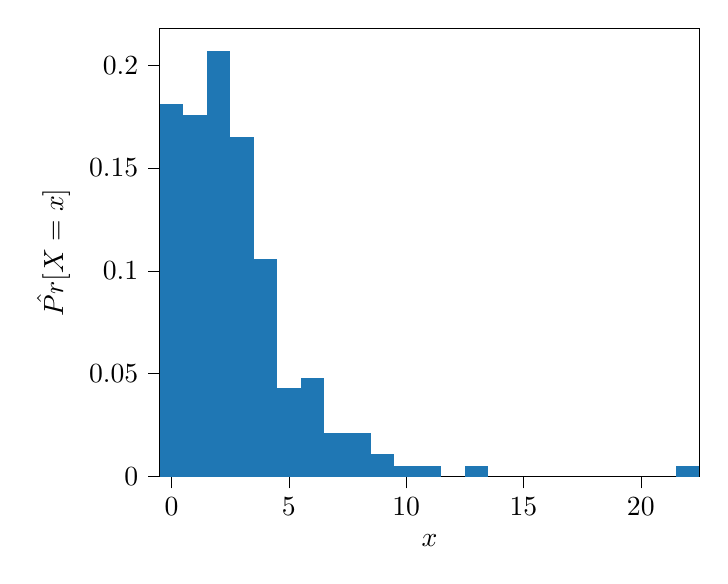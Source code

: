 % This file was created with tikzplotlib v0.10.1.
\begin{tikzpicture}

\definecolor{darkgray176}{RGB}{176,176,176}
\definecolor{steelblue31119180}{RGB}{31,119,180}

\begin{axis}[
tick align=outside,
tick pos=left,
x grid style={darkgray176},
xlabel={\(\displaystyle x\)},
xmin=-0.5, xmax=22.5,
xtick style={color=black},
y grid style={darkgray176},
ylabel={\(\displaystyle \hat{Pr}[X=x]\)},
ymin=0, ymax=0.218,
ytick style={color=black},
yticklabel style={/pgf/number format/fixed}
]
\draw[draw=none,fill=steelblue31119180] (axis cs:-0.5,0) rectangle (axis cs:0.5,0.181);
\draw[draw=none,fill=steelblue31119180] (axis cs:0.5,0) rectangle (axis cs:1.5,0.176);
\draw[draw=none,fill=steelblue31119180] (axis cs:1.5,0) rectangle (axis cs:2.5,0.207);
\draw[draw=none,fill=steelblue31119180] (axis cs:2.5,0) rectangle (axis cs:3.5,0.165);
\draw[draw=none,fill=steelblue31119180] (axis cs:3.5,0) rectangle (axis cs:4.5,0.106);
\draw[draw=none,fill=steelblue31119180] (axis cs:4.5,0) rectangle (axis cs:5.5,0.043);
\draw[draw=none,fill=steelblue31119180] (axis cs:5.5,0) rectangle (axis cs:6.5,0.048);
\draw[draw=none,fill=steelblue31119180] (axis cs:6.5,0) rectangle (axis cs:7.5,0.021);
\draw[draw=none,fill=steelblue31119180] (axis cs:7.5,0) rectangle (axis cs:8.5,0.021);
\draw[draw=none,fill=steelblue31119180] (axis cs:8.5,0) rectangle (axis cs:9.5,0.011);
\draw[draw=none,fill=steelblue31119180] (axis cs:9.5,0) rectangle (axis cs:10.5,0.005);
\draw[draw=none,fill=steelblue31119180] (axis cs:10.5,0) rectangle (axis cs:11.5,0.005);
\draw[draw=none,fill=steelblue31119180] (axis cs:11.5,0) rectangle (axis cs:12.5,0);
\draw[draw=none,fill=steelblue31119180] (axis cs:12.5,0) rectangle (axis cs:13.5,0.005);
\draw[draw=none,fill=steelblue31119180] (axis cs:13.5,0) rectangle (axis cs:14.5,0);
\draw[draw=none,fill=steelblue31119180] (axis cs:14.5,0) rectangle (axis cs:15.5,0);
\draw[draw=none,fill=steelblue31119180] (axis cs:15.5,0) rectangle (axis cs:16.5,0);
\draw[draw=none,fill=steelblue31119180] (axis cs:16.5,0) rectangle (axis cs:17.5,0);
\draw[draw=none,fill=steelblue31119180] (axis cs:17.5,0) rectangle (axis cs:18.5,0);
\draw[draw=none,fill=steelblue31119180] (axis cs:18.5,0) rectangle (axis cs:19.5,0);
\draw[draw=none,fill=steelblue31119180] (axis cs:19.5,0) rectangle (axis cs:20.5,0);
\draw[draw=none,fill=steelblue31119180] (axis cs:20.5,0) rectangle (axis cs:21.5,0);
\draw[draw=none,fill=steelblue31119180] (axis cs:21.5,0) rectangle (axis cs:22.5,0.005);
\end{axis}

\end{tikzpicture}
